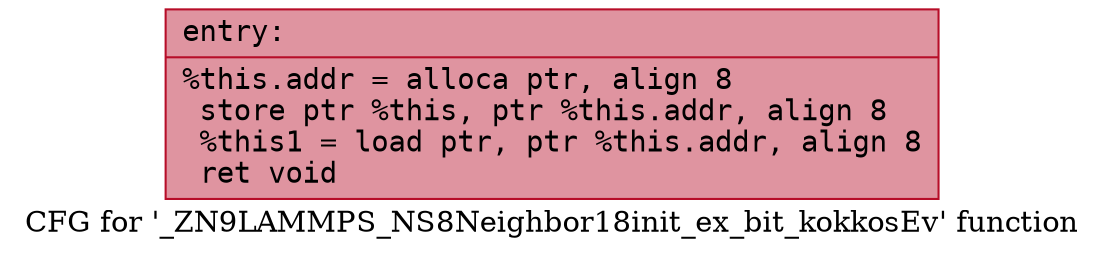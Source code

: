 digraph "CFG for '_ZN9LAMMPS_NS8Neighbor18init_ex_bit_kokkosEv' function" {
	label="CFG for '_ZN9LAMMPS_NS8Neighbor18init_ex_bit_kokkosEv' function";

	Node0x5563be146c40 [shape=record,color="#b70d28ff", style=filled, fillcolor="#b70d2870" fontname="Courier",label="{entry:\l|  %this.addr = alloca ptr, align 8\l  store ptr %this, ptr %this.addr, align 8\l  %this1 = load ptr, ptr %this.addr, align 8\l  ret void\l}"];
}

